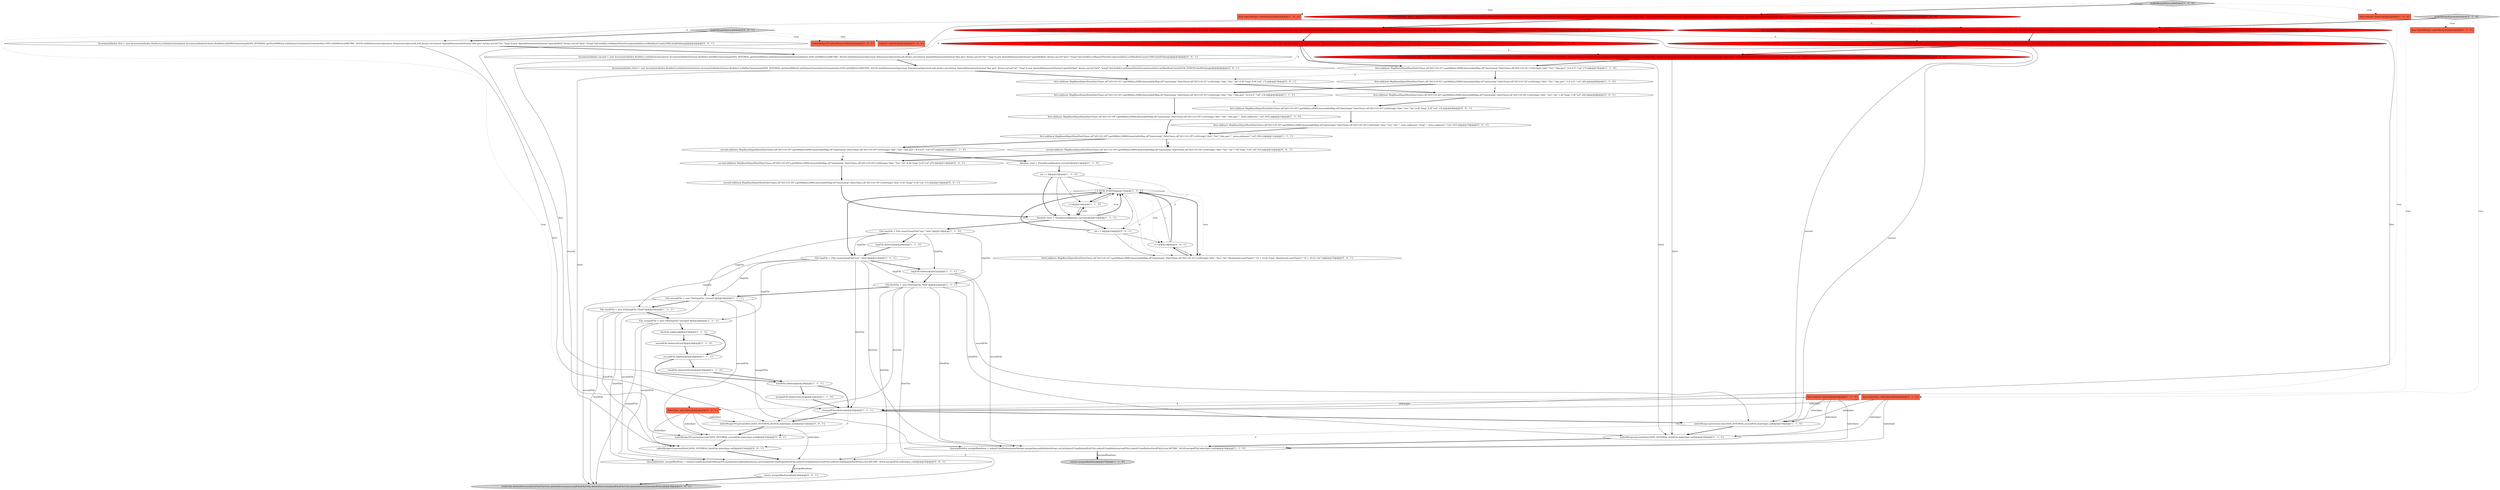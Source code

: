 digraph {
7 [style = filled, label = "thirdFile.mkdirs()@@@29@@@['1', '1', '1']", fillcolor = white, shape = ellipse image = "AAA0AAABBB1BBB"];
15 [style = filled, label = "tmpFile.delete()@@@22@@@['1', '1', '1']", fillcolor = white, shape = ellipse image = "AAA0AAABBB1BBB"];
17 [style = filled, label = "final IndexMerger indexMerger@@@2@@@['1', '0', '0']", fillcolor = tomato, shape = box image = "AAA0AAABBB1BBB"];
43 [style = filled, label = "IndexIO indexIO@@@2@@@['0', '0', '1']", fillcolor = tomato, shape = box image = "AAA0AAABBB3BBB"];
54 [style = filled, label = "IncrementalIndex third = new IncrementalIndex.Builder().setIndexSchema(new IncrementalIndexSchema.Builder().withMinTimestamp(DATA_INTERVAL.getStartMillis()).withQueryGranularity(Granularities.DAY).withMetrics(METRIC_AGGS).withDimensionsSpec(new DimensionsSpec(null,null,Arrays.asList(new SpatialDimensionSchema(\"dim.geo\",Arrays.asList(\"lat\",\"long\")),new SpatialDimensionSchema(\"spatialIsRad\",Arrays.asList(\"lat2\",\"long2\"))))).build()).setReportParseExceptions(false).setMaxRowCount(NUM_POINTS).buildOnheap()@@@6@@@['0', '0', '1']", fillcolor = white, shape = ellipse image = "AAA0AAABBB3BBB"];
64 [style = filled, label = "indexMergerV9.persist(third,DATA_INTERVAL,thirdFile,indexSpec,null)@@@33@@@['0', '0', '1']", fillcolor = white, shape = ellipse image = "AAA0AAABBB3BBB"];
5 [style = filled, label = "Random rand = ThreadLocalRandom.current()@@@13@@@['1', '1', '0']", fillcolor = white, shape = ellipse image = "AAA0AAABBB1BBB"];
63 [style = filled, label = "first.add(new MapBasedInputRow(DateTimes.of(\"2013-01-03\").getMillis(),DIMS,ImmutableMap.of(\"timestamp\",DateTimes.of(\"2013-01-03\").toString(),\"dim\",\"foo\",\"lat\",4.0f,\"long\",2.0f,\"val\",13L)))@@@9@@@['0', '0', '1']", fillcolor = white, shape = ellipse image = "AAA0AAABBB3BBB"];
14 [style = filled, label = "File firstFile = new File(tmpFile,\"first\")@@@23@@@['1', '1', '1']", fillcolor = white, shape = ellipse image = "AAA0AAABBB1BBB"];
21 [style = filled, label = "mergedFile.mkdirs()@@@30@@@['1', '1', '1']", fillcolor = white, shape = ellipse image = "AAA0AAABBB1BBB"];
1 [style = filled, label = "first.add(new MapBasedInputRow(DateTimes.of(\"2013-01-05\").getMillis(),DIMS,ImmutableMap.of(\"timestamp\",DateTimes.of(\"2013-01-05\").toString(),\"dim\",\"foo\",\"dim.geo\",\"_mmx.unknown\",\"val\",501L)))@@@11@@@['1', '1', '1']", fillcolor = white, shape = ellipse image = "AAA0AAABBB1BBB"];
58 [style = filled, label = "first.add(new MapBasedInputRow(DateTimes.of(\"2013-01-05\").getMillis(),DIMS,ImmutableMap.of(\"timestamp\",DateTimes.of(\"2013-01-05\").toString(),\"dim\",\"foo\",\"lat\",\"_mmx.unknown\",\"long\",\"_mmx.unknown\",\"val\",101L)))@@@10@@@['0', '0', '1']", fillcolor = white, shape = ellipse image = "AAA0AAABBB3BBB"];
12 [style = filled, label = "secondFile.deleteOnExit()@@@28@@@['1', '1', '0']", fillcolor = white, shape = ellipse image = "AAA0AAABBB1BBB"];
35 [style = filled, label = "i < NUM_POINTS@@@17@@@['1', '1', '1']", fillcolor = white, shape = diamond image = "AAA0AAABBB1BBB"];
27 [style = filled, label = "IncrementalIndex first = new IncrementalIndex.Builder().setIndexSchema(new IncrementalIndexSchema.Builder().withMinTimestamp(DATA_INTERVAL.getStartMillis()).withQueryGranularity(Granularities.DAY).withMetrics(METRIC_AGGS).withDimensionsSpec(new DimensionsSpec(null,null,Collections.singletonList(new SpatialDimensionSchema(\"dim.geo\",Lists.newArrayList())))).build()).setReportParseExceptions(false).setMaxRowCount(NUM_POINTS).buildOnheap()@@@4@@@['1', '0', '0']", fillcolor = red, shape = ellipse image = "AAA1AAABBB1BBB"];
28 [style = filled, label = "secondFile.mkdirs()@@@28@@@['1', '1', '1']", fillcolor = white, shape = ellipse image = "AAA0AAABBB1BBB"];
45 [style = filled, label = "IndexMergerV9 indexMergerV9@@@2@@@['0', '0', '1']", fillcolor = tomato, shape = box image = "AAA0AAABBB3BBB"];
49 [style = filled, label = "second.add(new MapBasedInputRow(DateTimes.of(\"2013-01-05\").getMillis(),DIMS,ImmutableMap.of(\"timestamp\",DateTimes.of(\"2013-01-05\").toString(),\"dim\",\"foo\",\"lat\",8.0f,\"long\",6.0f,\"val\",47L)))@@@13@@@['0', '0', '1']", fillcolor = white, shape = ellipse image = "AAA0AAABBB3BBB"];
40 [style = filled, label = "IncrementalIndex third = new IncrementalIndex.Builder().setIndexSchema(new IncrementalIndexSchema.Builder().withMinTimestamp(DATA_INTERVAL.getStartMillis()).withQueryGranularity(Granularities.DAY).withMetrics(METRIC_AGGS).withDimensionsSpec(new DimensionsSpec(null,null,Collections.singletonList(new SpatialDimensionSchema(\"dim.geo\",new ArrayList<>())))).build()).setReportParseExceptions(false).setMaxRowCount(NUM_POINTS).buildOnheap()@@@6@@@['0', '1', '0']", fillcolor = red, shape = ellipse image = "AAA1AAABBB2BBB"];
41 [style = filled, label = "IncrementalIndex first = new IncrementalIndex.Builder().setIndexSchema(new IncrementalIndexSchema.Builder().withMinTimestamp(DATA_INTERVAL.getStartMillis()).withQueryGranularity(Granularities.DAY).withMetrics(METRIC_AGGS).withDimensionsSpec(new DimensionsSpec(null,null,Collections.singletonList(new SpatialDimensionSchema(\"dim.geo\",new ArrayList<>())))).build()).setReportParseExceptions(false).setMaxRowCount(NUM_POINTS).buildOnheap()@@@4@@@['0', '1', '0']", fillcolor = red, shape = ellipse image = "AAA1AAABBB2BBB"];
0 [style = filled, label = "Random rand = ThreadLocalRandom.current()@@@15@@@['1', '1', '1']", fillcolor = white, shape = ellipse image = "AAA0AAABBB1BBB"];
4 [style = filled, label = "indexMerger.persist(second,DATA_INTERVAL,secondFile,indexSpec,null)@@@34@@@['1', '1', '0']", fillcolor = white, shape = ellipse image = "AAA0AAABBB1BBB"];
42 [style = filled, label = "IncrementalIndex second = new IncrementalIndex.Builder().setIndexSchema(new IncrementalIndexSchema.Builder().withMinTimestamp(DATA_INTERVAL.getStartMillis()).withQueryGranularity(Granularities.DAY).withMetrics(METRIC_AGGS).withDimensionsSpec(new DimensionsSpec(null,null,Collections.singletonList(new SpatialDimensionSchema(\"dim.geo\",new ArrayList<>())))).build()).setReportParseExceptions(false).setMaxRowCount(NUM_POINTS).buildOnheap()@@@5@@@['0', '1', '0']", fillcolor = red, shape = ellipse image = "AAA1AAABBB2BBB"];
62 [style = filled, label = "{FileUtils.deleteDirectory(firstFile)FileUtils.deleteDirectory(secondFile)FileUtils.deleteDirectory(thirdFile)FileUtils.deleteDirectory(mergedFile)}@@@38@@@['0', '0', '1']", fillcolor = lightgray, shape = ellipse image = "AAA0AAABBB3BBB"];
55 [style = filled, label = "i++@@@18@@@['0', '0', '1']", fillcolor = white, shape = ellipse image = "AAA0AAABBB3BBB"];
51 [style = filled, label = "int i = 8@@@16@@@['0', '0', '1']", fillcolor = white, shape = ellipse image = "AAA0AAABBB3BBB"];
48 [style = filled, label = "makeMergedQueryableIndex['0', '0', '1']", fillcolor = lightgray, shape = diamond image = "AAA0AAABBB3BBB"];
26 [style = filled, label = "indexMerger.persist(third,DATA_INTERVAL,thirdFile,indexSpec,null)@@@35@@@['1', '1', '0']", fillcolor = white, shape = ellipse image = "AAA0AAABBB1BBB"];
20 [style = filled, label = "IncrementalIndex third = new IncrementalIndex.Builder().setIndexSchema(new IncrementalIndexSchema.Builder().withMinTimestamp(DATA_INTERVAL.getStartMillis()).withQueryGranularity(Granularities.DAY).withMetrics(METRIC_AGGS).withDimensionsSpec(new DimensionsSpec(null,null,Collections.singletonList(new SpatialDimensionSchema(\"dim.geo\",Lists.newArrayList())))).build()).setReportParseExceptions(false).setMaxRowCount(NUM_POINTS).buildOnheap()@@@6@@@['1', '0', '0']", fillcolor = red, shape = ellipse image = "AAA1AAABBB1BBB"];
61 [style = filled, label = "first.add(new MapBasedInputRow(DateTimes.of(\"2013-01-02\").getMillis(),DIMS,ImmutableMap.of(\"timestamp\",DateTimes.of(\"2013-01-02\").toString(),\"dim\",\"foo\",\"lat\",1.0f,\"long\",3.0f,\"val\",29L)))@@@8@@@['0', '0', '1']", fillcolor = white, shape = ellipse image = "AAA0AAABBB3BBB"];
34 [style = filled, label = "mergedFile.deleteOnExit()@@@32@@@['1', '1', '0']", fillcolor = white, shape = ellipse image = "AAA0AAABBB1BBB"];
6 [style = filled, label = "File thirdFile = new File(tmpFile,\"third\")@@@25@@@['1', '1', '1']", fillcolor = white, shape = ellipse image = "AAA0AAABBB1BBB"];
8 [style = filled, label = "File secondFile = new File(tmpFile,\"second\")@@@24@@@['1', '1', '1']", fillcolor = white, shape = ellipse image = "AAA0AAABBB1BBB"];
10 [style = filled, label = "first.add(new MapBasedInputRow(DateTimes.of(\"2013-01-03\").getMillis(),DIMS,ImmutableMap.of(\"timestamp\",DateTimes.of(\"2013-01-03\").toString(),\"dim\",\"foo\",\"dim.geo\",\"4.0,2.0\",\"val\",13L)))@@@9@@@['1', '1', '0']", fillcolor = white, shape = ellipse image = "AAA0AAABBB1BBB"];
13 [style = filled, label = "tmpFile.delete()@@@20@@@['1', '1', '0']", fillcolor = white, shape = ellipse image = "AAA0AAABBB1BBB"];
31 [style = filled, label = "File tmpFile = File.createTempFile(\"yay\",\"who\")@@@19@@@['1', '1', '0']", fillcolor = white, shape = ellipse image = "AAA0AAABBB1BBB"];
52 [style = filled, label = "second.add(new MapBasedInputRow(DateTimes.of(\"2013-01-05\").getMillis(),DIMS,ImmutableMap.of(\"timestamp\",DateTimes.of(\"2013-01-05\").toString(),\"lat2\",0.0f,\"long2\",0.0f,\"val\",13L)))@@@14@@@['0', '0', '1']", fillcolor = white, shape = ellipse image = "AAA0AAABBB3BBB"];
53 [style = filled, label = "first.add(new MapBasedInputRow(DateTimes.of(\"2013-01-01\").getMillis(),DIMS,ImmutableMap.of(\"timestamp\",DateTimes.of(\"2013-01-01\").toString(),\"dim\",\"foo\",\"lat\",0.0f,\"long\",0.0f,\"val\",17L)))@@@7@@@['0', '0', '1']", fillcolor = white, shape = ellipse image = "AAA0AAABBB3BBB"];
56 [style = filled, label = "indexMergerV9.persist(first,DATA_INTERVAL,firstFile,indexSpec,null)@@@31@@@['0', '0', '1']", fillcolor = white, shape = ellipse image = "AAA0AAABBB3BBB"];
19 [style = filled, label = "IncrementalIndex second = new IncrementalIndex.Builder().setIndexSchema(new IncrementalIndexSchema.Builder().withMinTimestamp(DATA_INTERVAL.getStartMillis()).withQueryGranularity(Granularities.DAY).withMetrics(METRIC_AGGS).withDimensionsSpec(new DimensionsSpec(null,null,Collections.singletonList(new SpatialDimensionSchema(\"dim.geo\",Lists.newArrayList())))).build()).setReportParseExceptions(false).setMaxRowCount(NUM_POINTS).buildOnheap()@@@5@@@['1', '0', '0']", fillcolor = red, shape = ellipse image = "AAA1AAABBB1BBB"];
23 [style = filled, label = "makeMergedQueryableIndex['1', '0', '0']", fillcolor = lightgray, shape = diamond image = "AAA0AAABBB1BBB"];
33 [style = filled, label = "int i = 6@@@14@@@['1', '1', '0']", fillcolor = white, shape = ellipse image = "AAA0AAABBB1BBB"];
60 [style = filled, label = "return mergedRealtime@@@36@@@['0', '0', '1']", fillcolor = white, shape = ellipse image = "AAA0AAABBB3BBB"];
3 [style = filled, label = "i++@@@16@@@['1', '1', '0']", fillcolor = white, shape = ellipse image = "AAA0AAABBB1BBB"];
65 [style = filled, label = "third.add(new MapBasedInputRow(DateTimes.of(\"2013-01-01\").getMillis(),DIMS,ImmutableMap.of(\"timestamp\",DateTimes.of(\"2013-01-01\").toString(),\"dim\",\"boo\",\"lat\",(float)(rand.nextFloat() * 10 + 10.0),\"long\",(float)(rand.nextFloat() * 10 + 10.0),\"val\",i)))@@@19@@@['0', '0', '1']", fillcolor = white, shape = ellipse image = "AAA0AAABBB3BBB"];
37 [style = filled, label = "final IndexMerger indexMerger@@@2@@@['0', '1', '0']", fillcolor = tomato, shape = box image = "AAA0AAABBB2BBB"];
16 [style = filled, label = "thirdFile.deleteOnExit()@@@30@@@['1', '1', '0']", fillcolor = white, shape = ellipse image = "AAA0AAABBB1BBB"];
44 [style = filled, label = "IncrementalIndex second = new IncrementalIndex.Builder().setIndexSchema(new IncrementalIndexSchema.Builder().withMinTimestamp(DATA_INTERVAL.getStartMillis()).withQueryGranularity(Granularities.DAY).withMetrics(METRIC_AGGS).withDimensionsSpec(new DimensionsSpec(null,null,Arrays.asList(new SpatialDimensionSchema(\"dim.geo\",Arrays.asList(\"lat\",\"long\")),new SpatialDimensionSchema(\"spatialIsRad\",Arrays.asList(\"lat2\",\"long2\"))))).build()).setReportParseExceptions(false).setMaxRowCount(1000).buildOnheap()@@@5@@@['0', '0', '1']", fillcolor = white, shape = ellipse image = "AAA0AAABBB3BBB"];
57 [style = filled, label = "indexMergerV9.persist(second,DATA_INTERVAL,secondFile,indexSpec,null)@@@32@@@['0', '0', '1']", fillcolor = white, shape = ellipse image = "AAA0AAABBB3BBB"];
38 [style = filled, label = "final IndexSpec indexSpec@@@2@@@['0', '1', '0']", fillcolor = tomato, shape = box image = "AAA0AAABBB2BBB"];
50 [style = filled, label = "IncrementalIndex first = new IncrementalIndex.Builder().setIndexSchema(new IncrementalIndexSchema.Builder().withMinTimestamp(DATA_INTERVAL.getStartMillis()).withQueryGranularity(Granularities.DAY).withMetrics(METRIC_AGGS).withDimensionsSpec(new DimensionsSpec(null,null,Arrays.asList(new SpatialDimensionSchema(\"dim.geo\",Arrays.asList(\"lat\",\"long\")),new SpatialDimensionSchema(\"spatialIsRad\",Arrays.asList(\"lat2\",\"long2\"))))).build()).setReportParseExceptions(false).setMaxRowCount(1000).buildOnheap()@@@4@@@['0', '0', '1']", fillcolor = white, shape = ellipse image = "AAA0AAABBB3BBB"];
2 [style = filled, label = "File mergedFile = new File(tmpFile,\"merged\")@@@26@@@['1', '1', '1']", fillcolor = white, shape = ellipse image = "AAA0AAABBB1BBB"];
9 [style = filled, label = "first.add(new MapBasedInputRow(DateTimes.of(\"2013-01-02\").getMillis(),DIMS,ImmutableMap.of(\"timestamp\",DateTimes.of(\"2013-01-02\").toString(),\"dim\",\"foo\",\"dim.geo\",\"1.0,3.0\",\"val\",29L)))@@@8@@@['1', '1', '0']", fillcolor = white, shape = ellipse image = "AAA0AAABBB1BBB"];
30 [style = filled, label = "final IndexIO indexIO@@@2@@@['1', '1', '0']", fillcolor = tomato, shape = box image = "AAA0AAABBB1BBB"];
36 [style = filled, label = "first.add(new MapBasedInputRow(DateTimes.of(\"2013-01-05\").getMillis(),DIMS,ImmutableMap.of(\"timestamp\",DateTimes.of(\"2013-01-05\").toString(),\"dim\",\"foo\",\"dim.geo\",\"_mmx.unknown\",\"val\",501L)))@@@10@@@['1', '1', '0']", fillcolor = white, shape = ellipse image = "AAA0AAABBB1BBB"];
11 [style = filled, label = "File tmpFile = File.createTempFile(\"yay\",\"who\")@@@21@@@['1', '1', '1']", fillcolor = white, shape = ellipse image = "AAA0AAABBB1BBB"];
22 [style = filled, label = "return mergedRealtime@@@37@@@['1', '1', '0']", fillcolor = lightgray, shape = ellipse image = "AAA0AAABBB1BBB"];
46 [style = filled, label = "QueryableIndex mergedRealtime = indexIO.loadIndex(indexMergerV9.mergeQueryableIndex(Arrays.asList(indexIO.loadIndex(firstFile),indexIO.loadIndex(secondFile),indexIO.loadIndex(thirdFile)),true,METRIC_AGGS,mergedFile,indexSpec,null))@@@35@@@['0', '0', '1']", fillcolor = white, shape = ellipse image = "AAA0AAABBB3BBB"];
24 [style = filled, label = "first.add(new MapBasedInputRow(DateTimes.of(\"2013-01-01\").getMillis(),DIMS,ImmutableMap.of(\"timestamp\",DateTimes.of(\"2013-01-01\").toString(),\"dim\",\"foo\",\"dim.geo\",\"0.0,0.0\",\"val\",17L)))@@@7@@@['1', '1', '0']", fillcolor = white, shape = ellipse image = "AAA0AAABBB1BBB"];
47 [style = filled, label = "IndexSpec indexSpec@@@2@@@['0', '0', '1']", fillcolor = tomato, shape = box image = "AAA0AAABBB3BBB"];
59 [style = filled, label = "second.add(new MapBasedInputRow(DateTimes.of(\"2013-01-04\").getMillis(),DIMS,ImmutableMap.of(\"timestamp\",DateTimes.of(\"2013-01-04\").toString(),\"dim\",\"foo\",\"lat\",7.0f,\"long\",3.0f,\"val\",91L)))@@@12@@@['0', '0', '1']", fillcolor = white, shape = ellipse image = "AAA0AAABBB3BBB"];
25 [style = filled, label = "firstFile.mkdirs()@@@27@@@['1', '1', '1']", fillcolor = white, shape = ellipse image = "AAA0AAABBB1BBB"];
32 [style = filled, label = "second.add(new MapBasedInputRow(DateTimes.of(\"2013-01-05\").getMillis(),DIMS,ImmutableMap.of(\"timestamp\",DateTimes.of(\"2013-01-05\").toString(),\"dim\",\"foo\",\"dim.geo\",\"8.0,6.0\",\"val\",47L)))@@@12@@@['1', '1', '0']", fillcolor = white, shape = ellipse image = "AAA0AAABBB1BBB"];
18 [style = filled, label = "final IndexIO indexIO@@@2@@@['1', '0', '0']", fillcolor = tomato, shape = box image = "AAA0AAABBB1BBB"];
29 [style = filled, label = "QueryableIndex mergedRealtime = indexIO.loadIndex(indexMerger.mergeQueryableIndex(Arrays.asList(indexIO.loadIndex(firstFile),indexIO.loadIndex(secondFile),indexIO.loadIndex(thirdFile)),true,METRIC_AGGS,mergedFile,indexSpec,null))@@@36@@@['1', '1', '0']", fillcolor = white, shape = ellipse image = "AAA0AAABBB1BBB"];
39 [style = filled, label = "makeMergedQueryableIndex['0', '1', '0']", fillcolor = lightgray, shape = diamond image = "AAA0AAABBB2BBB"];
14->62 [style = solid, label="firstFile"];
59->49 [style = bold, label=""];
8->57 [style = solid, label="secondFile"];
20->40 [style = dashed, label="0"];
50->44 [style = bold, label=""];
16->7 [style = bold, label=""];
8->62 [style = solid, label="secondFile"];
11->29 [style = solid, label="firstFile"];
51->55 [style = solid, label="i"];
29->46 [style = dashed, label="0"];
8->6 [style = bold, label=""];
9->10 [style = bold, label=""];
14->46 [style = solid, label="firstFile"];
27->21 [style = solid, label="first"];
14->26 [style = solid, label="thirdFile"];
1->59 [style = dashed, label="0"];
33->0 [style = bold, label=""];
29->22 [style = solid, label="mergedRealtime"];
21->56 [style = bold, label=""];
23->18 [style = dotted, label="true"];
47->57 [style = solid, label="indexSpec"];
42->4 [style = solid, label="second"];
35->65 [style = dashed, label="0"];
54->53 [style = bold, label=""];
40->24 [style = bold, label=""];
48->43 [style = dotted, label="true"];
27->19 [style = bold, label=""];
30->21 [style = solid, label="indexSpec"];
0->3 [style = dotted, label="true"];
55->65 [style = solid, label="i"];
23->17 [style = dotted, label="true"];
30->29 [style = solid, label="indexSpec"];
2->25 [style = bold, label=""];
11->2 [style = solid, label="tmpFile"];
25->28 [style = bold, label=""];
12->28 [style = bold, label=""];
2->62 [style = solid, label="mergedFile"];
5->33 [style = bold, label=""];
51->65 [style = solid, label="i"];
33->0 [style = solid, label="i"];
19->20 [style = bold, label=""];
60->62 [style = bold, label=""];
48->50 [style = bold, label=""];
56->57 [style = bold, label=""];
38->4 [style = solid, label="indexSpec"];
33->51 [style = dashed, label="0"];
15->29 [style = solid, label="secondFile"];
38->21 [style = solid, label="indexSpec"];
51->35 [style = bold, label=""];
13->11 [style = bold, label=""];
42->40 [style = bold, label=""];
20->26 [style = solid, label="third"];
14->56 [style = solid, label="firstFile"];
3->0 [style = bold, label=""];
6->2 [style = bold, label=""];
46->60 [style = bold, label=""];
52->0 [style = bold, label=""];
48->47 [style = dotted, label="true"];
33->35 [style = solid, label="i"];
11->21 [style = solid, label="firstFile"];
6->46 [style = solid, label="thirdFile"];
21->57 [style = dashed, label="0"];
38->26 [style = solid, label="indexSpec"];
55->35 [style = solid, label="i"];
30->26 [style = solid, label="indexSpec"];
6->62 [style = solid, label="thirdFile"];
1->32 [style = bold, label=""];
1->59 [style = bold, label=""];
39->41 [style = bold, label=""];
8->29 [style = solid, label="mergedFile"];
14->8 [style = bold, label=""];
65->55 [style = bold, label=""];
35->55 [style = dotted, label="true"];
55->35 [style = bold, label=""];
19->4 [style = solid, label="second"];
61->63 [style = bold, label=""];
27->50 [style = dashed, label="0"];
50->56 [style = solid, label="first"];
11->8 [style = solid, label="tmpFile"];
0->31 [style = bold, label=""];
21->4 [style = bold, label=""];
44->54 [style = bold, label=""];
30->4 [style = solid, label="indexSpec"];
47->56 [style = solid, label="indexSpec"];
35->3 [style = bold, label=""];
15->14 [style = bold, label=""];
27->41 [style = dashed, label="0"];
15->4 [style = solid, label="secondFile"];
46->60 [style = solid, label="mergedRealtime"];
8->46 [style = solid, label="secondFile"];
31->13 [style = bold, label=""];
39->30 [style = dotted, label="true"];
48->45 [style = dotted, label="true"];
30->47 [style = dashed, label="0"];
31->8 [style = solid, label="tmpFile"];
58->1 [style = bold, label=""];
39->37 [style = dotted, label="true"];
9->61 [style = dashed, label="0"];
2->46 [style = solid, label="mergedFile"];
44->57 [style = solid, label="second"];
20->54 [style = dashed, label="0"];
32->49 [style = dashed, label="0"];
11->6 [style = solid, label="tmpFile"];
3->35 [style = solid, label="i"];
19->42 [style = dashed, label="0"];
34->21 [style = bold, label=""];
24->9 [style = bold, label=""];
33->3 [style = solid, label="i"];
32->5 [style = bold, label=""];
53->61 [style = bold, label=""];
57->64 [style = bold, label=""];
23->27 [style = bold, label=""];
40->26 [style = solid, label="third"];
26->29 [style = bold, label=""];
47->46 [style = solid, label="indexSpec"];
51->35 [style = solid, label="i"];
39->38 [style = dotted, label="true"];
31->11 [style = solid, label="tmpFile"];
28->7 [style = bold, label=""];
54->64 [style = solid, label="third"];
4->26 [style = bold, label=""];
0->35 [style = dotted, label="true"];
23->30 [style = dotted, label="true"];
64->46 [style = bold, label=""];
41->21 [style = solid, label="first"];
6->64 [style = solid, label="thirdFile"];
28->16 [style = bold, label=""];
35->65 [style = dotted, label="true"];
36->1 [style = bold, label=""];
11->15 [style = bold, label=""];
10->36 [style = bold, label=""];
4->64 [style = dashed, label="0"];
63->58 [style = bold, label=""];
3->0 [style = solid, label="i"];
11->14 [style = solid, label="tmpFile"];
19->44 [style = dashed, label="0"];
24->53 [style = dashed, label="0"];
35->65 [style = bold, label=""];
7->34 [style = bold, label=""];
49->52 [style = bold, label=""];
25->12 [style = bold, label=""];
14->29 [style = solid, label="thirdFile"];
35->11 [style = bold, label=""];
0->51 [style = bold, label=""];
47->64 [style = solid, label="indexSpec"];
0->35 [style = bold, label=""];
7->21 [style = bold, label=""];
38->29 [style = solid, label="indexSpec"];
29->22 [style = bold, label=""];
20->24 [style = bold, label=""];
10->63 [style = dashed, label="0"];
31->14 [style = solid, label="tmpFile"];
41->42 [style = bold, label=""];
31->15 [style = solid, label="tmpFile"];
}
